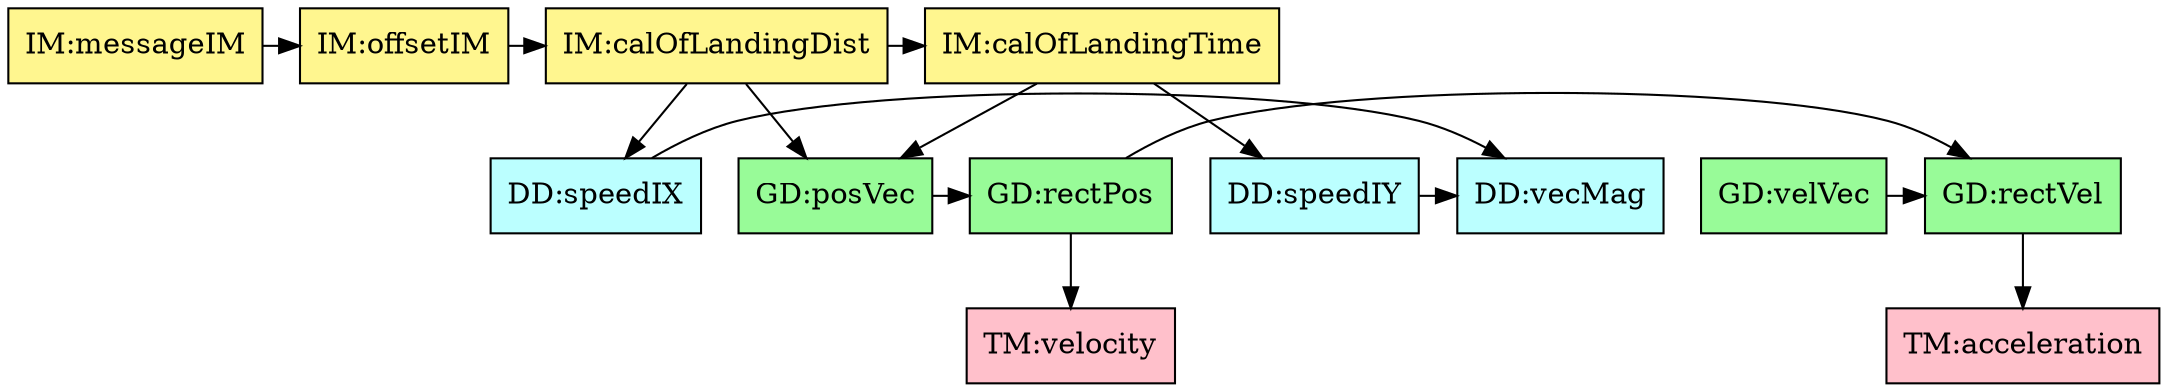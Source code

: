 digraph refvsref {
	ixVel -> speed;
	iyVel -> speed;
	projSpeed:theory -> accelerationTM;
	projPos:theory -> velocityTM;
	projPos:theory -> projSpeed:theory;
	velocity:theory -> projSpeed:theory;
	position:theory -> projPos:theory;
	flightduration:theory -> iyVel;
	flightduration:theory -> position:theory;
	landingposition:theory -> ixVel;
	landingposition:theory -> position:theory;
	landingposition:theory -> flightduration:theory;
	offset:theory -> landingposition:theory;
	message:theory -> offset:theory;


	speed	[shape=box, color=black, style=filled, fillcolor=paleturquoise1, label="DD:vecMag"];
	ixVel	[shape=box, color=black, style=filled, fillcolor=paleturquoise1, label="DD:speedIX"];
	iyVel	[shape=box, color=black, style=filled, fillcolor=paleturquoise1, label="DD:speedIY"];

	subgraph DD {
	rank="same"
	{speed, ixVel, iyVel}
	}

	accelerationTM	[shape=box, color=black, style=filled, fillcolor=pink, label="TM:acceleration"];
	velocityTM	[shape=box, color=black, style=filled, fillcolor=pink, label="TM:velocity"];

	subgraph TM {
	rank="same"
	{accelerationTM, velocityTM}
	}

	projSpeed:theory	[shape=box, color=black, style=filled, fillcolor=palegreen, label="GD:rectVel"];
	projPos:theory	[shape=box, color=black, style=filled, fillcolor=palegreen, label="GD:rectPos"];
	velocity:theory	[shape=box, color=black, style=filled, fillcolor=palegreen, label="GD:velVec"];
	position:theory	[shape=box, color=black, style=filled, fillcolor=palegreen, label="GD:posVec"];

	subgraph GD {
	rank="same"
	{projSpeed:theory, projPos:theory, velocity:theory, position:theory}
	}

	flightduration:theory	[shape=box, color=black, style=filled, fillcolor=khaki1, label="IM:calOfLandingTime"];
	landingposition:theory	[shape=box, color=black, style=filled, fillcolor=khaki1, label="IM:calOfLandingDist"];
	offset:theory	[shape=box, color=black, style=filled, fillcolor=khaki1, label="IM:offsetIM"];
	message:theory	[shape=box, color=black, style=filled, fillcolor=khaki1, label="IM:messageIM"];

	subgraph IM {
	rank="same"
	{flightduration:theory, landingposition:theory, offset:theory, message:theory}
	}

}
